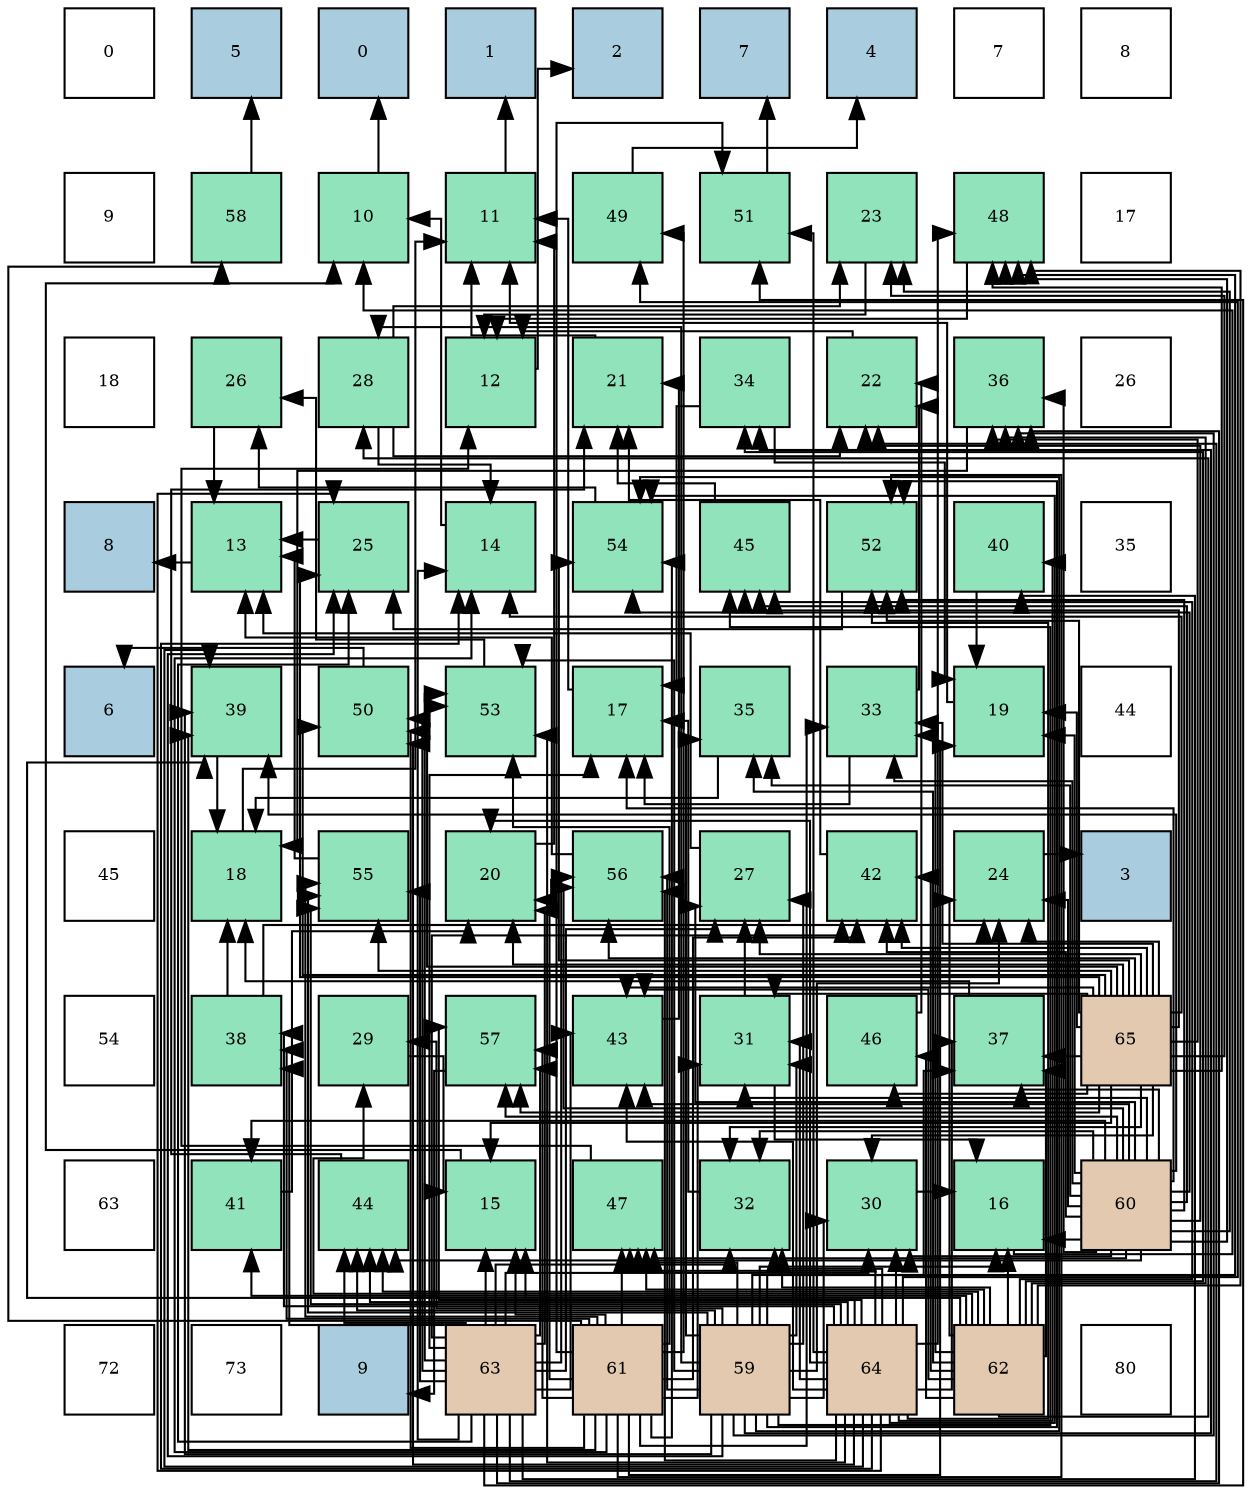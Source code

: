 digraph layout{
 rankdir=TB;
 splines=ortho;
 node [style=filled shape=square fixedsize=true width=0.6];
0[label="0", fontsize=8, fillcolor="#ffffff"];
1[label="5", fontsize=8, fillcolor="#a9ccde"];
2[label="0", fontsize=8, fillcolor="#a9ccde"];
3[label="1", fontsize=8, fillcolor="#a9ccde"];
4[label="2", fontsize=8, fillcolor="#a9ccde"];
5[label="7", fontsize=8, fillcolor="#a9ccde"];
6[label="4", fontsize=8, fillcolor="#a9ccde"];
7[label="7", fontsize=8, fillcolor="#ffffff"];
8[label="8", fontsize=8, fillcolor="#ffffff"];
9[label="9", fontsize=8, fillcolor="#ffffff"];
10[label="58", fontsize=8, fillcolor="#91e3bb"];
11[label="10", fontsize=8, fillcolor="#91e3bb"];
12[label="11", fontsize=8, fillcolor="#91e3bb"];
13[label="49", fontsize=8, fillcolor="#91e3bb"];
14[label="51", fontsize=8, fillcolor="#91e3bb"];
15[label="23", fontsize=8, fillcolor="#91e3bb"];
16[label="48", fontsize=8, fillcolor="#91e3bb"];
17[label="17", fontsize=8, fillcolor="#ffffff"];
18[label="18", fontsize=8, fillcolor="#ffffff"];
19[label="26", fontsize=8, fillcolor="#91e3bb"];
20[label="28", fontsize=8, fillcolor="#91e3bb"];
21[label="12", fontsize=8, fillcolor="#91e3bb"];
22[label="21", fontsize=8, fillcolor="#91e3bb"];
23[label="34", fontsize=8, fillcolor="#91e3bb"];
24[label="22", fontsize=8, fillcolor="#91e3bb"];
25[label="36", fontsize=8, fillcolor="#91e3bb"];
26[label="26", fontsize=8, fillcolor="#ffffff"];
27[label="8", fontsize=8, fillcolor="#a9ccde"];
28[label="13", fontsize=8, fillcolor="#91e3bb"];
29[label="25", fontsize=8, fillcolor="#91e3bb"];
30[label="14", fontsize=8, fillcolor="#91e3bb"];
31[label="54", fontsize=8, fillcolor="#91e3bb"];
32[label="45", fontsize=8, fillcolor="#91e3bb"];
33[label="52", fontsize=8, fillcolor="#91e3bb"];
34[label="40", fontsize=8, fillcolor="#91e3bb"];
35[label="35", fontsize=8, fillcolor="#ffffff"];
36[label="6", fontsize=8, fillcolor="#a9ccde"];
37[label="39", fontsize=8, fillcolor="#91e3bb"];
38[label="50", fontsize=8, fillcolor="#91e3bb"];
39[label="53", fontsize=8, fillcolor="#91e3bb"];
40[label="17", fontsize=8, fillcolor="#91e3bb"];
41[label="35", fontsize=8, fillcolor="#91e3bb"];
42[label="33", fontsize=8, fillcolor="#91e3bb"];
43[label="19", fontsize=8, fillcolor="#91e3bb"];
44[label="44", fontsize=8, fillcolor="#ffffff"];
45[label="45", fontsize=8, fillcolor="#ffffff"];
46[label="18", fontsize=8, fillcolor="#91e3bb"];
47[label="55", fontsize=8, fillcolor="#91e3bb"];
48[label="20", fontsize=8, fillcolor="#91e3bb"];
49[label="56", fontsize=8, fillcolor="#91e3bb"];
50[label="27", fontsize=8, fillcolor="#91e3bb"];
51[label="42", fontsize=8, fillcolor="#91e3bb"];
52[label="24", fontsize=8, fillcolor="#91e3bb"];
53[label="3", fontsize=8, fillcolor="#a9ccde"];
54[label="54", fontsize=8, fillcolor="#ffffff"];
55[label="38", fontsize=8, fillcolor="#91e3bb"];
56[label="29", fontsize=8, fillcolor="#91e3bb"];
57[label="57", fontsize=8, fillcolor="#91e3bb"];
58[label="43", fontsize=8, fillcolor="#91e3bb"];
59[label="31", fontsize=8, fillcolor="#91e3bb"];
60[label="46", fontsize=8, fillcolor="#91e3bb"];
61[label="37", fontsize=8, fillcolor="#91e3bb"];
62[label="65", fontsize=8, fillcolor="#e3c9af"];
63[label="63", fontsize=8, fillcolor="#ffffff"];
64[label="41", fontsize=8, fillcolor="#91e3bb"];
65[label="44", fontsize=8, fillcolor="#91e3bb"];
66[label="15", fontsize=8, fillcolor="#91e3bb"];
67[label="47", fontsize=8, fillcolor="#91e3bb"];
68[label="32", fontsize=8, fillcolor="#91e3bb"];
69[label="30", fontsize=8, fillcolor="#91e3bb"];
70[label="16", fontsize=8, fillcolor="#91e3bb"];
71[label="60", fontsize=8, fillcolor="#e3c9af"];
72[label="72", fontsize=8, fillcolor="#ffffff"];
73[label="73", fontsize=8, fillcolor="#ffffff"];
74[label="9", fontsize=8, fillcolor="#a9ccde"];
75[label="63", fontsize=8, fillcolor="#e3c9af"];
76[label="61", fontsize=8, fillcolor="#e3c9af"];
77[label="59", fontsize=8, fillcolor="#e3c9af"];
78[label="64", fontsize=8, fillcolor="#e3c9af"];
79[label="62", fontsize=8, fillcolor="#e3c9af"];
80[label="80", fontsize=8, fillcolor="#ffffff"];
edge [constraint=false, style=vis];11 -> 2;
12 -> 3;
21 -> 4;
28 -> 27;
30 -> 11;
66 -> 11;
70 -> 11;
40 -> 12;
46 -> 12;
43 -> 12;
48 -> 12;
22 -> 12;
24 -> 21;
15 -> 21;
52 -> 53;
29 -> 28;
19 -> 28;
50 -> 28;
20 -> 30;
20 -> 24;
20 -> 15;
56 -> 66;
69 -> 70;
59 -> 70;
59 -> 50;
68 -> 40;
42 -> 40;
42 -> 24;
23 -> 40;
23 -> 43;
41 -> 46;
25 -> 46;
61 -> 46;
55 -> 46;
55 -> 52;
37 -> 46;
34 -> 43;
64 -> 48;
51 -> 22;
58 -> 22;
65 -> 22;
32 -> 22;
60 -> 24;
67 -> 21;
16 -> 21;
13 -> 6;
38 -> 36;
14 -> 5;
33 -> 29;
39 -> 19;
31 -> 19;
47 -> 28;
49 -> 28;
57 -> 74;
10 -> 1;
77 -> 70;
77 -> 52;
77 -> 29;
77 -> 50;
77 -> 20;
77 -> 56;
77 -> 69;
77 -> 59;
77 -> 23;
77 -> 41;
77 -> 25;
77 -> 61;
77 -> 37;
77 -> 65;
77 -> 32;
77 -> 67;
77 -> 16;
77 -> 33;
77 -> 39;
77 -> 31;
77 -> 47;
77 -> 49;
71 -> 70;
71 -> 40;
71 -> 43;
71 -> 24;
71 -> 15;
71 -> 52;
71 -> 50;
71 -> 69;
71 -> 59;
71 -> 68;
71 -> 42;
71 -> 41;
71 -> 25;
71 -> 61;
71 -> 37;
71 -> 64;
71 -> 51;
71 -> 58;
71 -> 65;
71 -> 32;
71 -> 67;
71 -> 16;
71 -> 33;
71 -> 31;
71 -> 49;
71 -> 57;
76 -> 30;
76 -> 66;
76 -> 43;
76 -> 48;
76 -> 59;
76 -> 42;
76 -> 55;
76 -> 37;
76 -> 51;
76 -> 67;
76 -> 13;
76 -> 38;
76 -> 14;
76 -> 33;
76 -> 39;
76 -> 31;
76 -> 47;
76 -> 57;
76 -> 10;
79 -> 70;
79 -> 52;
79 -> 20;
79 -> 56;
79 -> 68;
79 -> 42;
79 -> 23;
79 -> 41;
79 -> 25;
79 -> 61;
79 -> 37;
79 -> 64;
79 -> 51;
79 -> 58;
79 -> 65;
79 -> 32;
79 -> 60;
79 -> 67;
79 -> 16;
75 -> 30;
75 -> 66;
75 -> 40;
75 -> 48;
75 -> 24;
75 -> 29;
75 -> 50;
75 -> 69;
75 -> 68;
75 -> 25;
75 -> 55;
75 -> 34;
75 -> 51;
75 -> 58;
75 -> 65;
75 -> 38;
75 -> 14;
75 -> 39;
75 -> 47;
75 -> 49;
75 -> 57;
78 -> 30;
78 -> 66;
78 -> 48;
78 -> 29;
78 -> 69;
78 -> 59;
78 -> 68;
78 -> 61;
78 -> 55;
78 -> 37;
78 -> 34;
78 -> 58;
78 -> 65;
78 -> 67;
78 -> 16;
78 -> 13;
78 -> 38;
78 -> 14;
78 -> 33;
78 -> 39;
78 -> 31;
78 -> 47;
78 -> 49;
78 -> 57;
62 -> 30;
62 -> 66;
62 -> 43;
62 -> 48;
62 -> 15;
62 -> 52;
62 -> 29;
62 -> 50;
62 -> 69;
62 -> 59;
62 -> 68;
62 -> 42;
62 -> 25;
62 -> 61;
62 -> 51;
62 -> 58;
62 -> 32;
62 -> 60;
62 -> 16;
62 -> 38;
62 -> 33;
62 -> 39;
62 -> 31;
62 -> 47;
62 -> 49;
62 -> 57;
edge [constraint=true, style=invis];
0 -> 9 -> 18 -> 27 -> 36 -> 45 -> 54 -> 63 -> 72;
1 -> 10 -> 19 -> 28 -> 37 -> 46 -> 55 -> 64 -> 73;
2 -> 11 -> 20 -> 29 -> 38 -> 47 -> 56 -> 65 -> 74;
3 -> 12 -> 21 -> 30 -> 39 -> 48 -> 57 -> 66 -> 75;
4 -> 13 -> 22 -> 31 -> 40 -> 49 -> 58 -> 67 -> 76;
5 -> 14 -> 23 -> 32 -> 41 -> 50 -> 59 -> 68 -> 77;
6 -> 15 -> 24 -> 33 -> 42 -> 51 -> 60 -> 69 -> 78;
7 -> 16 -> 25 -> 34 -> 43 -> 52 -> 61 -> 70 -> 79;
8 -> 17 -> 26 -> 35 -> 44 -> 53 -> 62 -> 71 -> 80;
rank = same {0 -> 1 -> 2 -> 3 -> 4 -> 5 -> 6 -> 7 -> 8};
rank = same {9 -> 10 -> 11 -> 12 -> 13 -> 14 -> 15 -> 16 -> 17};
rank = same {18 -> 19 -> 20 -> 21 -> 22 -> 23 -> 24 -> 25 -> 26};
rank = same {27 -> 28 -> 29 -> 30 -> 31 -> 32 -> 33 -> 34 -> 35};
rank = same {36 -> 37 -> 38 -> 39 -> 40 -> 41 -> 42 -> 43 -> 44};
rank = same {45 -> 46 -> 47 -> 48 -> 49 -> 50 -> 51 -> 52 -> 53};
rank = same {54 -> 55 -> 56 -> 57 -> 58 -> 59 -> 60 -> 61 -> 62};
rank = same {63 -> 64 -> 65 -> 66 -> 67 -> 68 -> 69 -> 70 -> 71};
rank = same {72 -> 73 -> 74 -> 75 -> 76 -> 77 -> 78 -> 79 -> 80};
}